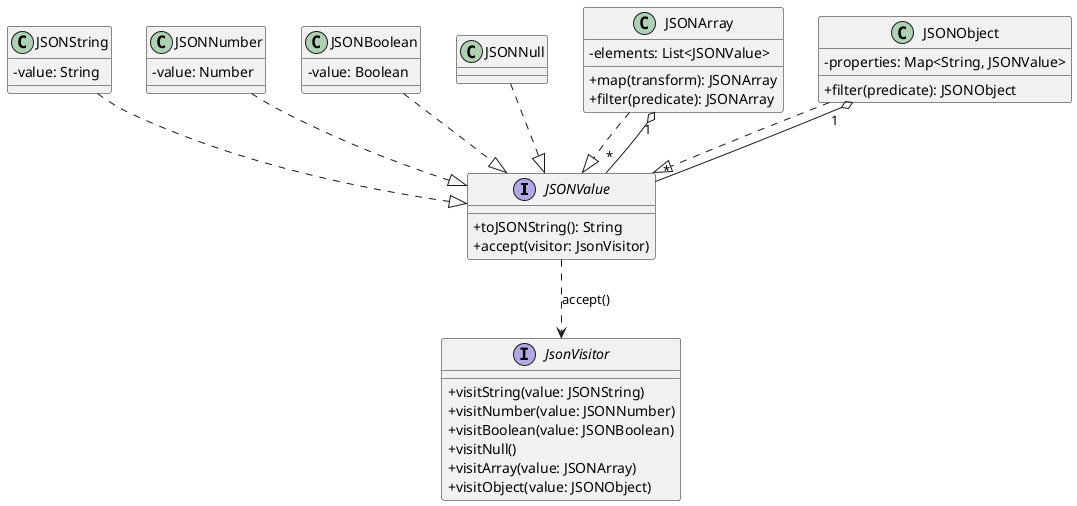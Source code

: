 @startuml
skinparam classAttributeIconSize 0

' Interface principal
interface JSONValue {
    +toJSONString(): String
    +accept(visitor: JsonVisitor)
}

' Tipos primitivos
class JSONString {
    -value: String
}

class JSONNumber {
    -value: Number
}

class JSONBoolean {
    -value: Boolean
}

class JSONNull

' Tipos compostos
class JSONArray {
    -elements: List<JSONValue>
    +map(transform): JSONArray
    +filter(predicate): JSONArray
}

class JSONObject {
    -properties: Map<String, JSONValue>
    +filter(predicate): JSONObject
}

' Visitor
interface JsonVisitor {
    +visitString(value: JSONString)
    +visitNumber(value: JSONNumber)
    +visitBoolean(value: JSONBoolean)
    +visitNull()
    +visitArray(value: JSONArray)
    +visitObject(value: JSONObject)
}

' Heranças (implementa JSONValue)
JSONString ..|> JSONValue
JSONNumber ..|> JSONValue
JSONBoolean ..|> JSONValue
JSONNull ..|> JSONValue
JSONArray ..|> JSONValue
JSONObject ..|> JSONValue

' JSONObject e JSONArray usam JSONValue
JSONObject "1" o-- "*" JSONValue
JSONArray "1" o-- "*" JSONValue

' JSONValue aceita JsonVisitor
JSONValue ..> JsonVisitor : accept()

@enduml
